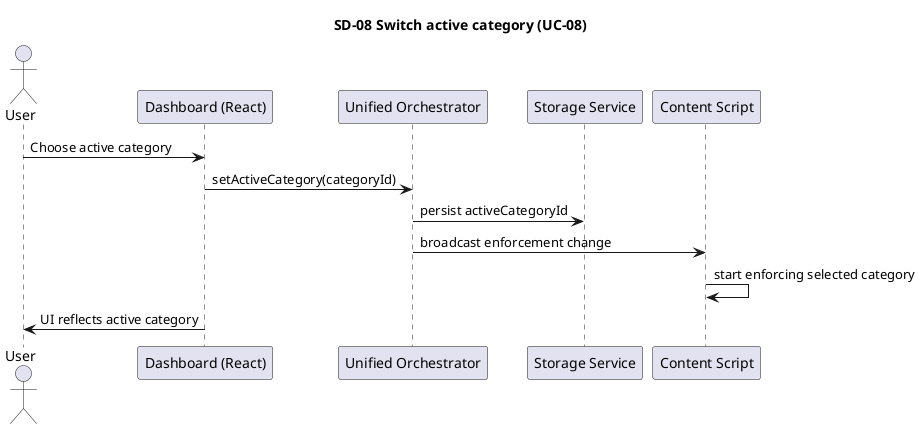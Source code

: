 @startuml
title SD-08 Switch active category (UC-08)
actor User
participant "Dashboard (React)" as Dashboard
participant "Unified Orchestrator" as Orchestrator
participant "Storage Service" as Storage
participant "Content Script" as Content

User -> Dashboard: Choose active category
Dashboard -> Orchestrator: setActiveCategory(categoryId)
Orchestrator -> Storage: persist activeCategoryId
Orchestrator -> Content: broadcast enforcement change
Content -> Content: start enforcing selected category
Dashboard -> User: UI reflects active category
@enduml

